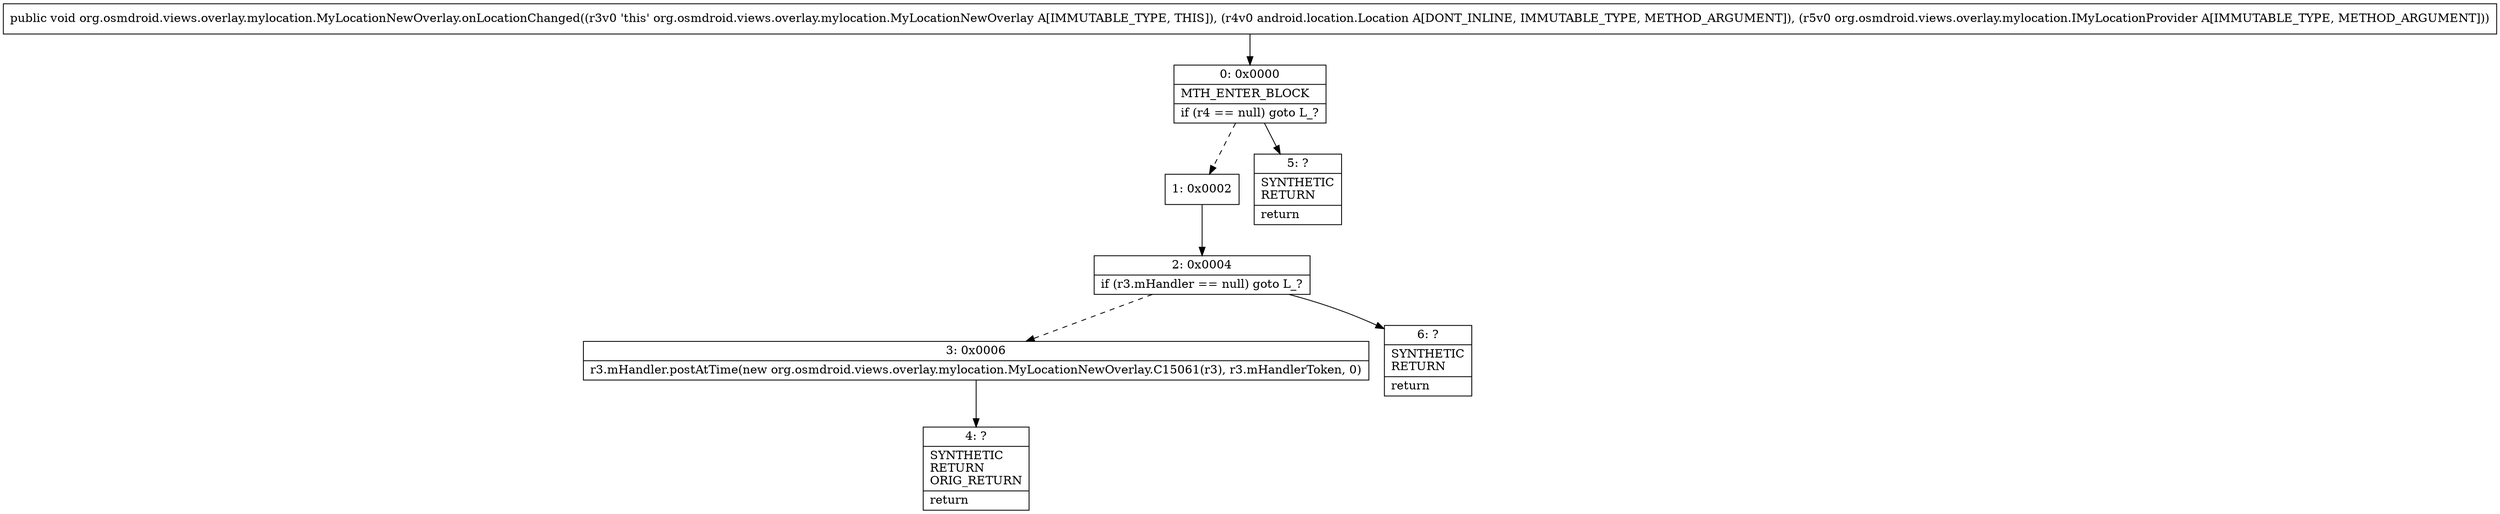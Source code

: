 digraph "CFG fororg.osmdroid.views.overlay.mylocation.MyLocationNewOverlay.onLocationChanged(Landroid\/location\/Location;Lorg\/osmdroid\/views\/overlay\/mylocation\/IMyLocationProvider;)V" {
Node_0 [shape=record,label="{0\:\ 0x0000|MTH_ENTER_BLOCK\l|if (r4 == null) goto L_?\l}"];
Node_1 [shape=record,label="{1\:\ 0x0002}"];
Node_2 [shape=record,label="{2\:\ 0x0004|if (r3.mHandler == null) goto L_?\l}"];
Node_3 [shape=record,label="{3\:\ 0x0006|r3.mHandler.postAtTime(new org.osmdroid.views.overlay.mylocation.MyLocationNewOverlay.C15061(r3), r3.mHandlerToken, 0)\l}"];
Node_4 [shape=record,label="{4\:\ ?|SYNTHETIC\lRETURN\lORIG_RETURN\l|return\l}"];
Node_5 [shape=record,label="{5\:\ ?|SYNTHETIC\lRETURN\l|return\l}"];
Node_6 [shape=record,label="{6\:\ ?|SYNTHETIC\lRETURN\l|return\l}"];
MethodNode[shape=record,label="{public void org.osmdroid.views.overlay.mylocation.MyLocationNewOverlay.onLocationChanged((r3v0 'this' org.osmdroid.views.overlay.mylocation.MyLocationNewOverlay A[IMMUTABLE_TYPE, THIS]), (r4v0 android.location.Location A[DONT_INLINE, IMMUTABLE_TYPE, METHOD_ARGUMENT]), (r5v0 org.osmdroid.views.overlay.mylocation.IMyLocationProvider A[IMMUTABLE_TYPE, METHOD_ARGUMENT])) }"];
MethodNode -> Node_0;
Node_0 -> Node_1[style=dashed];
Node_0 -> Node_5;
Node_1 -> Node_2;
Node_2 -> Node_3[style=dashed];
Node_2 -> Node_6;
Node_3 -> Node_4;
}

